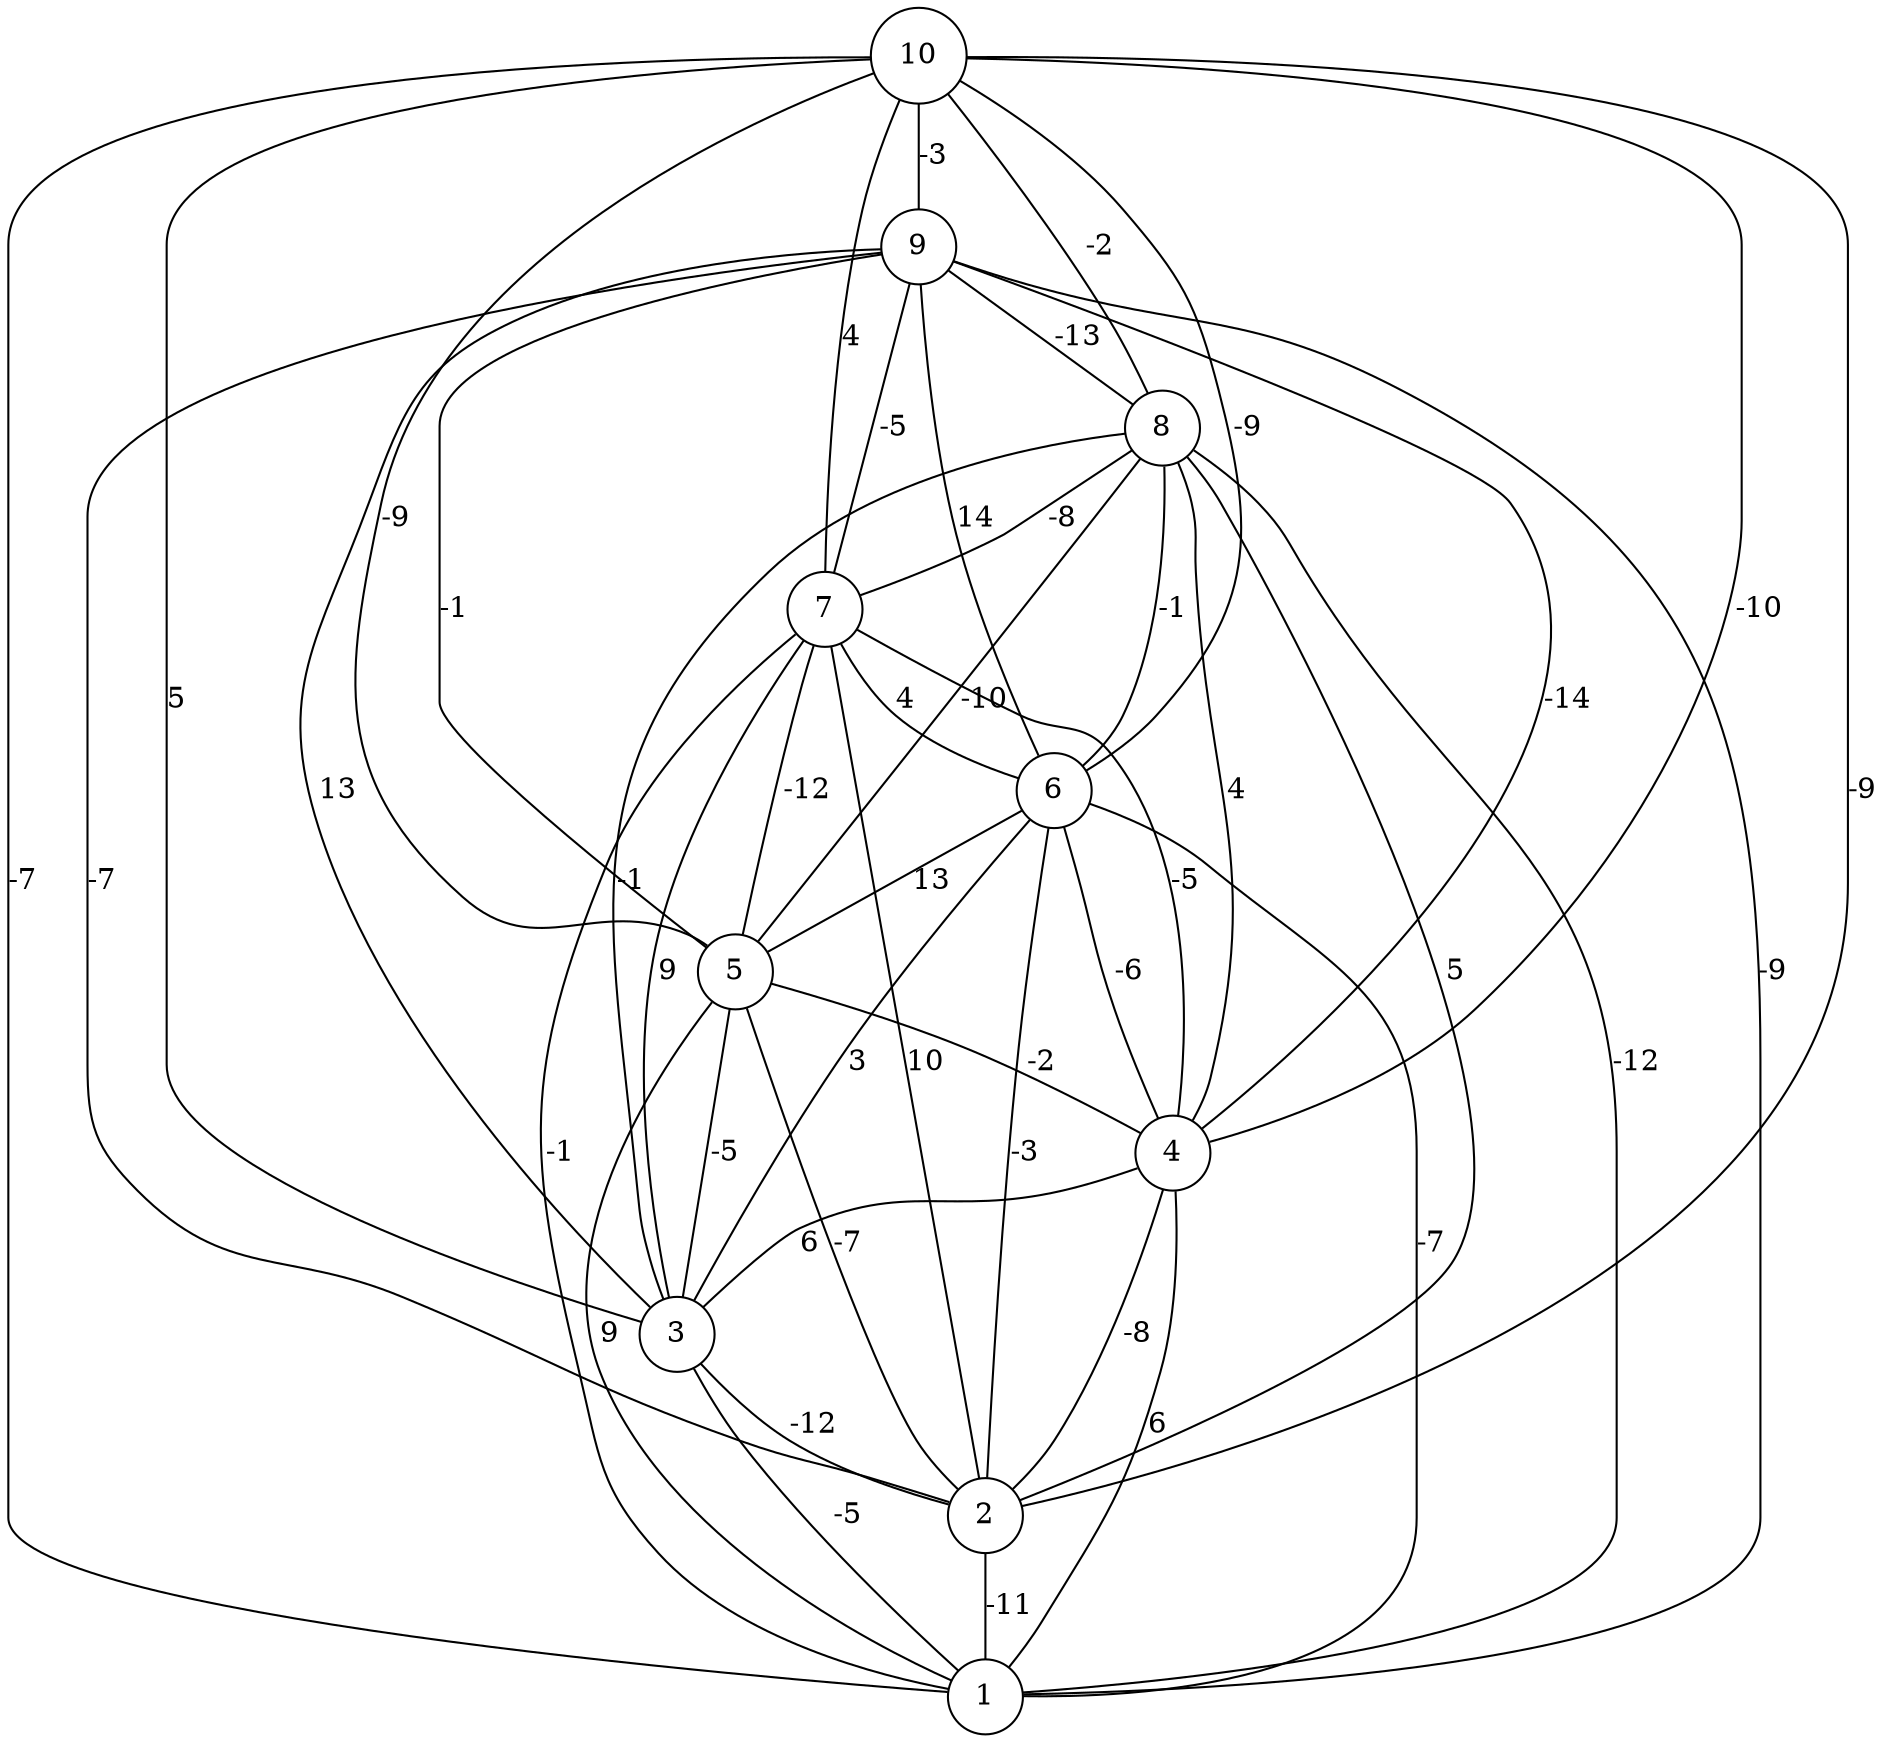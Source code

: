 graph { 
	 fontname="Helvetica,Arial,sans-serif" 
	 node [shape = circle]; 
	 10 -- 1 [label = "-7"];
	 10 -- 2 [label = "-9"];
	 10 -- 3 [label = "5"];
	 10 -- 4 [label = "-10"];
	 10 -- 5 [label = "-9"];
	 10 -- 6 [label = "-9"];
	 10 -- 7 [label = "4"];
	 10 -- 8 [label = "-2"];
	 10 -- 9 [label = "-3"];
	 9 -- 1 [label = "-9"];
	 9 -- 2 [label = "-7"];
	 9 -- 3 [label = "13"];
	 9 -- 4 [label = "-14"];
	 9 -- 5 [label = "-1"];
	 9 -- 6 [label = "14"];
	 9 -- 7 [label = "-5"];
	 9 -- 8 [label = "-13"];
	 8 -- 1 [label = "-12"];
	 8 -- 2 [label = "5"];
	 8 -- 3 [label = "-1"];
	 8 -- 4 [label = "4"];
	 8 -- 5 [label = "-10"];
	 8 -- 6 [label = "-1"];
	 8 -- 7 [label = "-8"];
	 7 -- 1 [label = "-1"];
	 7 -- 2 [label = "10"];
	 7 -- 3 [label = "9"];
	 7 -- 4 [label = "-5"];
	 7 -- 5 [label = "-12"];
	 7 -- 6 [label = "4"];
	 6 -- 1 [label = "-7"];
	 6 -- 2 [label = "-3"];
	 6 -- 3 [label = "3"];
	 6 -- 4 [label = "-6"];
	 6 -- 5 [label = "13"];
	 5 -- 1 [label = "9"];
	 5 -- 2 [label = "-7"];
	 5 -- 3 [label = "-5"];
	 5 -- 4 [label = "-2"];
	 4 -- 1 [label = "6"];
	 4 -- 2 [label = "-8"];
	 4 -- 3 [label = "6"];
	 3 -- 1 [label = "-5"];
	 3 -- 2 [label = "-12"];
	 2 -- 1 [label = "-11"];
	 1;
	 2;
	 3;
	 4;
	 5;
	 6;
	 7;
	 8;
	 9;
	 10;
}

